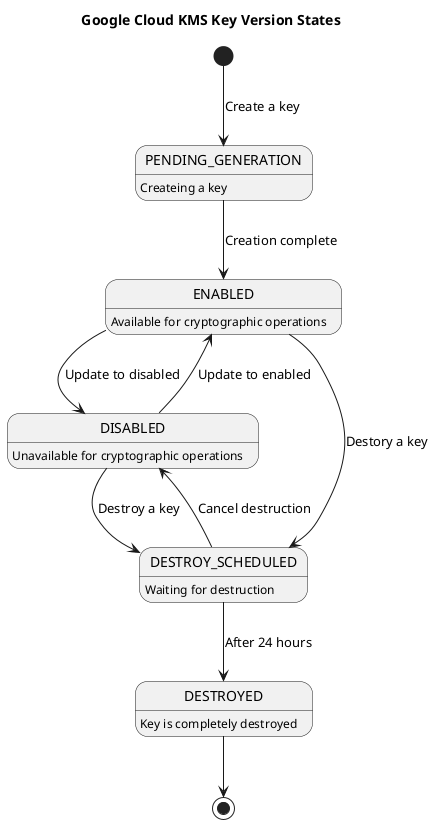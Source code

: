 @startuml

title Google Cloud KMS Key Version States

[*] --> PENDING_GENERATION : Create a key

PENDING_GENERATION : Createing a key
PENDING_GENERATION --> ENABLED : Creation complete

ENABLED : Available for cryptographic operations
ENABLED --> DISABLED : Update to disabled

DISABLED : Unavailable for cryptographic operations
DISABLED --> ENABLED : Update to enabled

ENABLED --> DESTROY_SCHEDULED : Destory a key
DISABLED --> DESTROY_SCHEDULED : Destroy a key
DESTROY_SCHEDULED : Waiting for destruction
DESTROY_SCHEDULED --> DESTROYED : After 24 hours
DESTROY_SCHEDULED --> DISABLED : Cancel destruction

DESTROYED : Key is completely destroyed
DESTROYED --> [*]

@enduml
